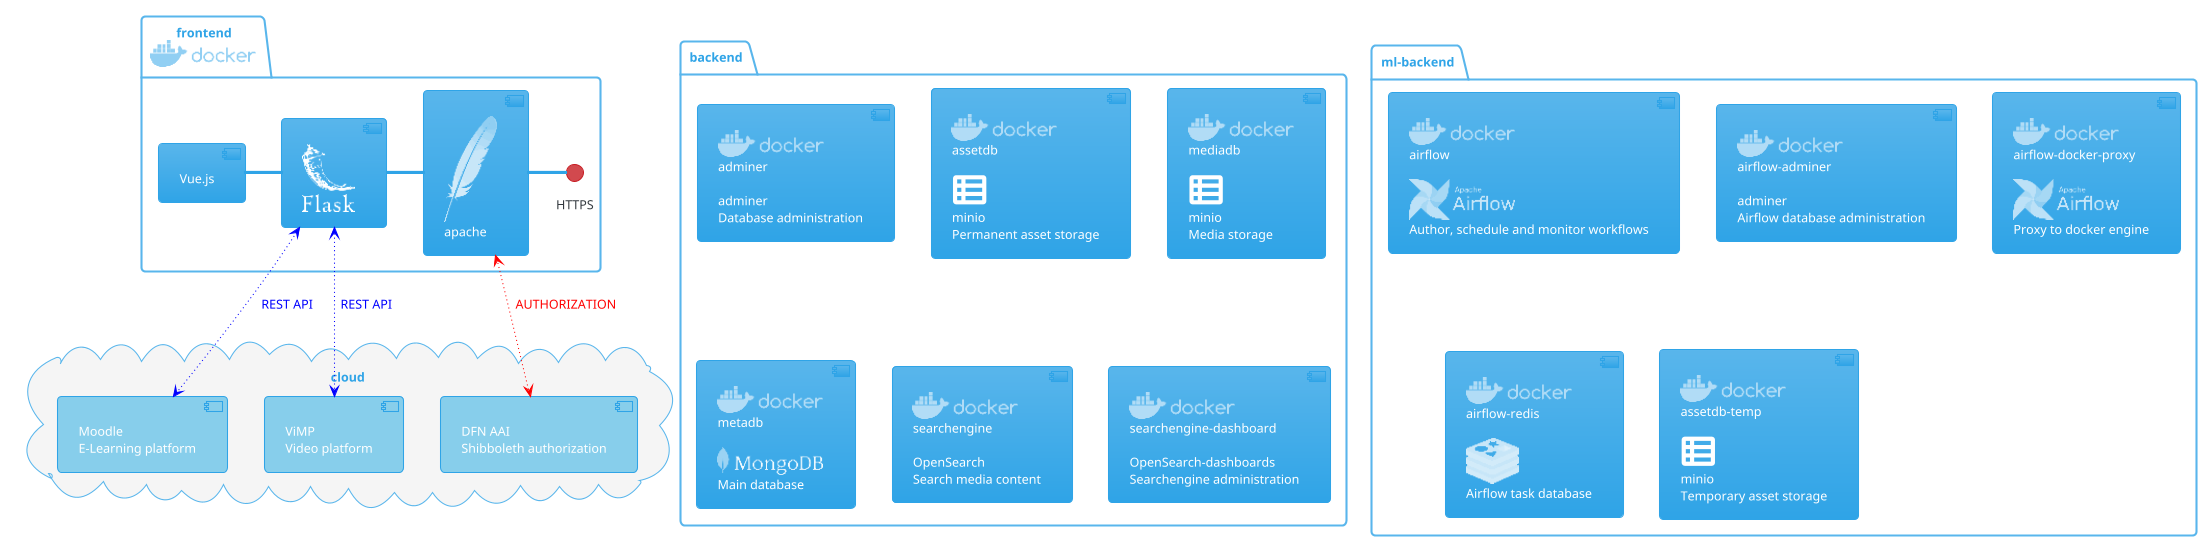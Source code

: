 @startuml Overview
/' Theme https://plantuml.com/en/theme '/
!theme cerulean
/' Logos and icons loaded using stdlib https://plantuml.com/en/stdlib '/
/' https://github.com/plantuml/plantuml-stdlib/tree/master/logos '/
!include <logos/airflow>
!include <logos/apache>
!include <logos/django>
!include <logos/docker>
!include <logos/firefox>
!include <logos/flask>
!include <logos/mongodb>
!include <logos/postgresql>
!include <logos/redis>

package "frontend\n<$docker>" {
[Vue.js] as vuejs
[<$flask>] as flask
[<$apache>\napache] as apache
interface HTTPS as https
vuejs - flask
flask - apache
apache - https
}

package "backend" {
component "<$docker>\nadminer\n\nadminer\nDatabase administration" as adminer
component "<$docker>\nassetdb\n\n<&spreadsheet*4>\nminio\nPermanent asset storage" as assetdb
component "<$docker>\nmediadb\n\n<&spreadsheet*4>\nminio\nMedia storage" as mediadb
component "<$docker>\nmetadb\n\n<$mongodb>\nMain database" as metadb
component "<$docker>\nsearchengine\n\nOpenSearch\nSearch media content" as searchengine
component "<$docker>\nsearchengine-dashboard\n\nOpenSearch-dashboards\nSearchengine administration" as searchenginedashboard
}

package "ml-backend" {
component "<$docker>\nairflow\n\n<$airflow>\nAuthor, schedule and monitor workflows" as airflow
component "<$docker>\nairflow-adminer\n\nadminer\nAirflow database administration" as airflowadminer
component "<$docker>\nairflow-docker-proxy\n\n<$airflow>\nProxy to docker engine" as airflowdockerproxy
component "<$docker>\nairflow-postgresql\n\n<$postgresql>\nAirflow main database" as airflowpostgres
component "<$docker>\nairflow-redis\n\n<$redis>\nAirflow task database" as airflowpostgres
component "<$docker>\nassetdb-temp\n\n<&spreadsheet*4>\nminio\nTemporary asset storage" as assetdbtemp
}

/'
assetdbtemp <--> assetdb #orange;line.dotted;text:orange   : PROVIDE FINAL ML-\nPROCESSING ASSETS
assetdbtemp <--> mediadb #orange;line.dotted;text:orange   : PROVIDE FINAL MEDIA ASSETS
assetdbtemp <--> metadb #orange;line.dotted;text:orange   : PROVIDE FINAL META DATA
'/

cloud "cloud" #WhiteSmoke {
  [DFN AAI\nShibboleth authorization] as dfn #SkyBlue
  [Moodle\nE-Learning platform] as moodle #SkyBlue
  [ViMP\nVideo platform] as vimp #SkyBlue
}
flask <--> moodle #blue;line.dotted;text:blue   : REST API
flask <--> vimp #blue;line.dotted;text:blue   : REST API
dfn <--> apache #red;line.dotted;text:red   : AUTHORIZATION

/'
flask <--> mediadb #green;line.dotted;text:green   : PROVIDE MEDIA
flask <--> metadb #green;line.dotted;text:green   : PROVIDE META DATA
flask <--> airflow #blue;line.dotted;text:blue   : REST API
flask <--> assetdbtemp #orange;line.dotted;text:orange   : INITIAL UPLOAD
'/

@enduml

